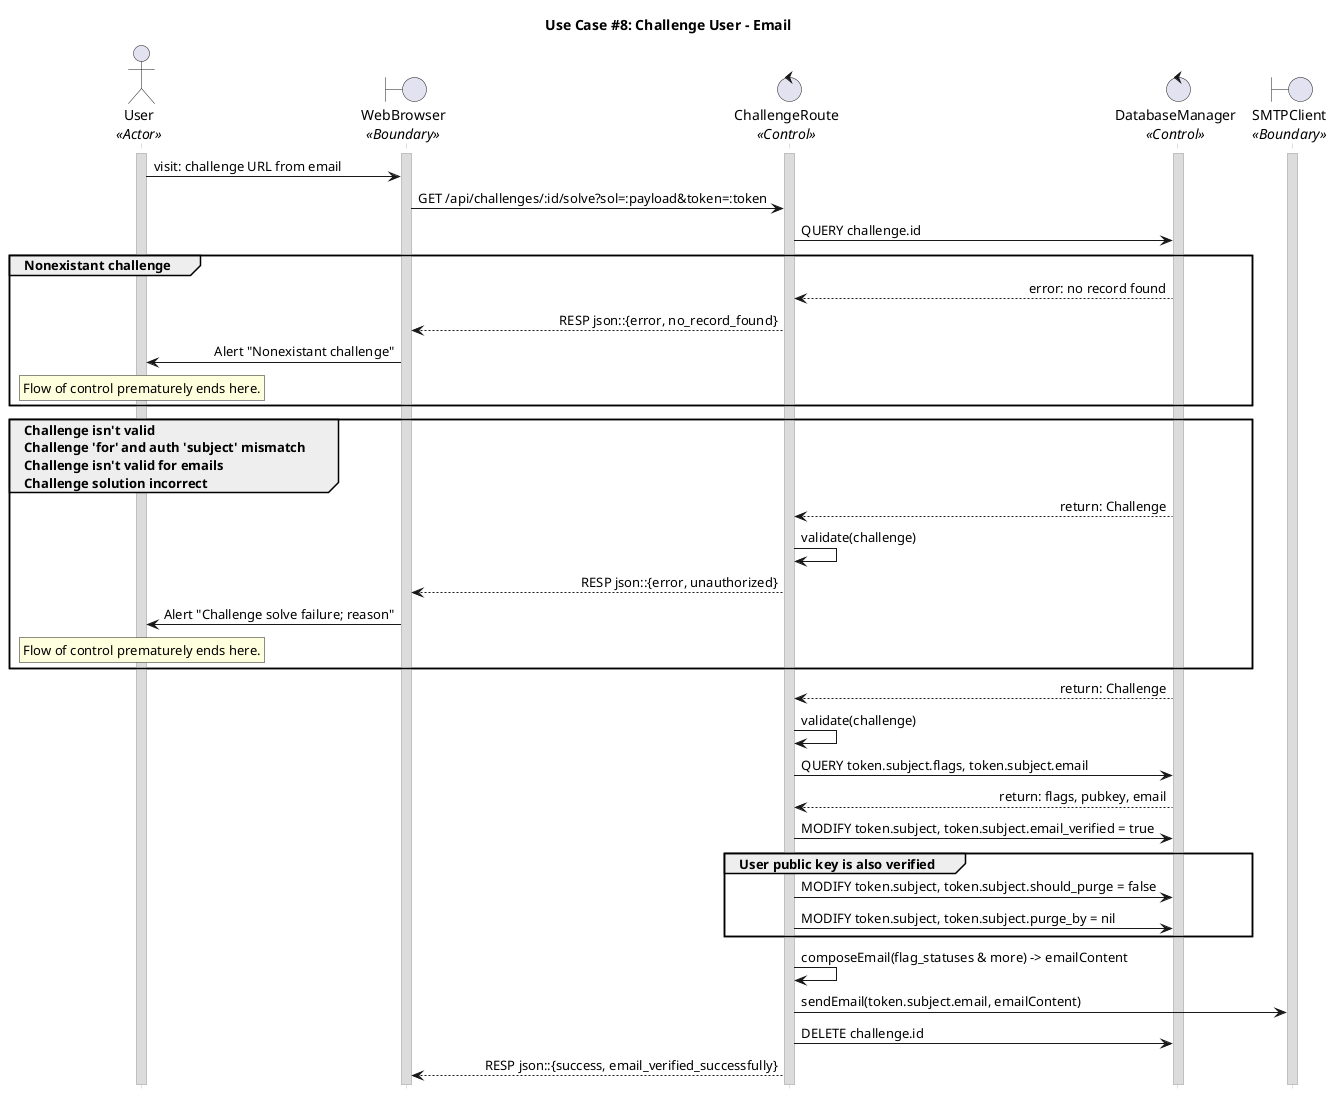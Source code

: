 @startuml uc08_email
title "Use Case #8: Challenge User - Email"

'Styling goes here
hide footbox
skinparam stereotypePosition bottom
skinparam sequenceMessageAlign direction
skinparam sequence {
	LifeLineBorderColor #Silver
	LifeLineBackgroundColor #Gainsboro
}

'Setup the objects involved here
actor User as u <<Actor>>
boundary WebBrowser as wb <<Boundary>>
control ChallengeRoute as cr <<Control>>
control DatabaseManager as db <<Control>>
boundary SMTPClient as sc <<Boundary>>

'Setup persistent objects here
activate u
activate wb
activate cr
activate db
activate sc

'--- FLOW OF CONTROL STARTS HERE ---
'User gets an email with their challenge code and visits the link in their browser.
u -> wb: visit: challenge URL from email
wb -> cr: GET /api/challenges/:id/solve?sol=:payload&token=:token

'Server checks if the challenge is valid
cr -> db: QUERY challenge.id

'Case 1: The challenge doesn't exist
group Nonexistant challenge
	db --> cr: error: no record found
	cr --> wb: RESP json::{error, no_record_found}
	wb -> u: Alert "Nonexistant challenge"
	rnote over u
	Flow of control prematurely ends here.
	endrnote
end

'Case 2: The challenge is invalid, not for this user, not email challenge, or the solution is incorrect.
group Challenge isn't valid \nChallenge 'for' and auth 'subject' mismatch \nChallenge isn't valid for emails \nChallenge solution incorrect
	db --> cr: return: Challenge
	cr -> cr: validate(challenge)
	cr --> wb: RESP json::{error, unauthorized}
	wb -> u: Alert "Challenge solve failure; reason"
	rnote over u
	Flow of control prematurely ends here.
	endrnote
end

'Default case: challenge exists and is valid
db --> cr: return: Challenge
cr -> cr: validate(challenge)

'Query the database for the user flags.
cr -> db: QUERY token.subject.flags, token.subject.email
db --> cr: return: flags, pubkey, email

'Mark the user's email as verified
cr -> db: MODIFY token.subject, token.subject.email_verified = true

'Also unmark the user's account for deletion if the public key is verified.
group User public key is also verified
	cr -> db: MODIFY token.subject, token.subject.should_purge = false
	cr -> db: MODIFY token.subject, token.subject.purge_by = nil
end

'Email the user to inform of successful challenge completion and next steps.
cr -> cr: composeEmail(flag_statuses & more) -> emailContent
cr -> sc: sendEmail(token.subject.email, emailContent)

'Cleanup and return the feedback to the user
cr -> db: DELETE challenge.id
cr --> wb: RESP json::{success, email_verified_successfully}
'--- FLOW OF CONTROL ENDS HERE   ---

@enduml
